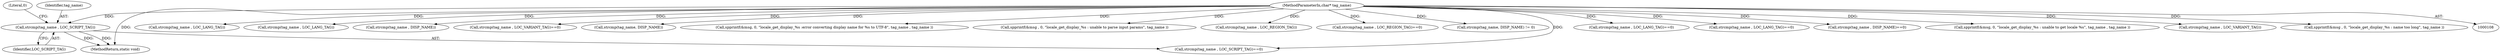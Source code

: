 digraph "0_php-src_97eff7eb57fc2320c267a949cffd622c38712484?w=1_21@API" {
"1000285" [label="(Call,strcmp(tag_name , LOC_SCRIPT_TAG))"];
"1000109" [label="(MethodParameterIn,char* tag_name)"];
"1000268" [label="(Call,strcmp(tag_name , LOC_LANG_TAG))"];
"1000220" [label="(Call,strcmp(tag_name , LOC_LANG_TAG))"];
"1000287" [label="(Identifier,LOC_SCRIPT_TAG)"];
"1000336" [label="(Call,strcmp(tag_name , DISP_NAME))"];
"1000440" [label="(MethodReturn,static void)"];
"1000318" [label="(Call,strcmp(tag_name , LOC_VARIANT_TAG)==0)"];
"1000203" [label="(Call,strcmp(tag_name, DISP_NAME))"];
"1000109" [label="(MethodParameterIn,char* tag_name)"];
"1000426" [label="(Call,spprintf(&msg, 0, \"locale_get_display_%s :error converting display name for %s to UTF-8\", tag_name , tag_name ))"];
"1000169" [label="(Call,spprintf(&msg , 0, \"locale_get_display_%s : unable to parse input params\", tag_name ))"];
"1000302" [label="(Call,strcmp(tag_name , LOC_REGION_TAG))"];
"1000301" [label="(Call,strcmp(tag_name , LOC_REGION_TAG)==0)"];
"1000202" [label="(Call,strcmp(tag_name, DISP_NAME) != 0)"];
"1000284" [label="(Call,strcmp(tag_name , LOC_SCRIPT_TAG)==0)"];
"1000219" [label="(Call,strcmp(tag_name , LOC_LANG_TAG)==0)"];
"1000267" [label="(Call,strcmp(tag_name , LOC_LANG_TAG)==0)"];
"1000285" [label="(Call,strcmp(tag_name , LOC_SCRIPT_TAG))"];
"1000288" [label="(Literal,0)"];
"1000335" [label="(Call,strcmp(tag_name , DISP_NAME)==0)"];
"1000363" [label="(Call,spprintf(&msg, 0, \"locale_get_display_%s : unable to get locale %s\", tag_name , tag_name ))"];
"1000319" [label="(Call,strcmp(tag_name , LOC_VARIANT_TAG))"];
"1000286" [label="(Identifier,tag_name)"];
"1000183" [label="(Call,spprintf(&msg , 0, \"locale_get_display_%s : name too long\", tag_name ))"];
"1000285" -> "1000284"  [label="AST: "];
"1000285" -> "1000287"  [label="CFG: "];
"1000286" -> "1000285"  [label="AST: "];
"1000287" -> "1000285"  [label="AST: "];
"1000288" -> "1000285"  [label="CFG: "];
"1000285" -> "1000440"  [label="DDG: "];
"1000285" -> "1000440"  [label="DDG: "];
"1000109" -> "1000285"  [label="DDG: "];
"1000109" -> "1000108"  [label="AST: "];
"1000109" -> "1000440"  [label="DDG: "];
"1000109" -> "1000169"  [label="DDG: "];
"1000109" -> "1000183"  [label="DDG: "];
"1000109" -> "1000202"  [label="DDG: "];
"1000109" -> "1000203"  [label="DDG: "];
"1000109" -> "1000219"  [label="DDG: "];
"1000109" -> "1000220"  [label="DDG: "];
"1000109" -> "1000267"  [label="DDG: "];
"1000109" -> "1000268"  [label="DDG: "];
"1000109" -> "1000284"  [label="DDG: "];
"1000109" -> "1000301"  [label="DDG: "];
"1000109" -> "1000302"  [label="DDG: "];
"1000109" -> "1000318"  [label="DDG: "];
"1000109" -> "1000319"  [label="DDG: "];
"1000109" -> "1000335"  [label="DDG: "];
"1000109" -> "1000336"  [label="DDG: "];
"1000109" -> "1000363"  [label="DDG: "];
"1000109" -> "1000426"  [label="DDG: "];
}

